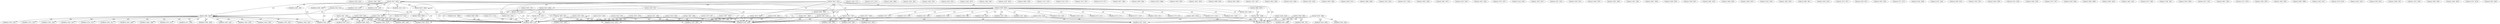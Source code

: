 strict digraph G {
  1 [ label="Unknown: 82F0 : 841F" ];
  2 [ label="Unknown: 3D90 : 3DB7" ];
  3 [ label="Routine: 8B6B : 8B79" ];
  4 [ label="Routine: 8B97 : 8BA6" ];
  5 [ label="Unknown: A0A0 : A11F" ];
  6 [ label="DataBlock: 3E08 : 3E17" ];
  7 [ label="Routine: 9680 : 96A1" ];
  8 [ label="Unknown: 9179 : 917E" ];
  9 [ label="Unknown: AF80 : B8FF" ];
  10 [ label="Unknown: 3E58 : 3E5F" ];
  11 [ label="DataBlock: 3E60 : 3E6F" ];
  12 [ label="DataBlock: E100 : E2FF" ];
  13 [ label="Routine: 8912 : 89C3" ];
  14 [ label="Routine: 9078 : 9097" ];
  15 [ label="DataBlock: 5BF8 : 813F" ];
  16 [ label="DataBlock: 85CB : 85DD" ];
  17 [ label="Unknown: 3EA8 : 3F07" ];
  18 [ label="DataBlock: 8278 : 8279" ];
  19 [ label="Routine: 91B6 : 9236" ];
  20 [ label="Routine: 904E : 906B" ];
  21 [ label="DataBlock: 8222 : 8245" ];
  22 [ label="Unknown: 9526 : 9533" ];
  23 [ label="Unknown: A640 : AD7F" ];
  24 [ label="Unknown: A008 : A097" ];
  25 [ label="DataBlock: 4000 : 59FF" ];
  26 [ label="Routine: 89C4 : 8A10" ];
  27 [ label="Routine: 946D : 9485" ];
  28 [ label="Routine: 8A26 : 8A51" ];
  29 [ label="Routine: 9461 : 946C" ];
  30 [ label="DataBlock: 3DB8 : 3DBF" ];
  31 [ label="Routine: 95F8 : 9636" ];
  32 [ label="Routine: 8DD3 : 8DE2" ];
  33 [ label="Unknown: 8ACE : 8B16" ];
  34 [ label="DataBlock: 824C : 824D" ];
  35 [ label="Unknown: B980 : E0FF" ];
  36 [ label="Unknown: A128 : A1CF" ];
  37 [ label="Unknown: 8140 : 8221" ];
  38 [ label="Unknown: 3E18 : 3E47" ];
  39 [ label="Unknown: 8276 : 8277" ];
  40 [ label="Unknown: 8672 : 8694" ];
  41 [ label="Unknown: 9098 : 90A0" ];
  42 [ label="DataBlock: 8250 : 8251" ];
  43 [ label="DataBlock: 865F : 8671" ];
  44 [ label="Routine: 8B36 : 8B6A" ];
  45 [ label="DataBlock: 8554 : 8573" ];
  46 [ label="DataBlock: 857C : 8584" ];
  47 [ label="DataBlock: 3D80 : 3D8F" ];
  48 [ label="DataBlock: 3D00 : 3D07" ];
  49 [ label="DataBlock: 3F08 : 3F0F" ];
  50 [ label="DataBlock: 3DD0 : 3DD7" ];
  51 [ label="DataBlock: 3F90 : 3FA7" ];
  52 [ label="DataBlock: 3E98 : 3EA7" ];
  53 [ label="DataBlock: 3F58 : 3F87" ];
  54 [ label="DataBlock: 3F18 : 3F2F" ];
  55 [ label="DataBlock: 3F38 : 3F4F" ];
  56 [ label="DataBlock: 3E48 : 3E57" ];
  57 [ label="Routine: 9430 : 9451" ];
  58 [ label="DataBlock: 3E78 : 3E7F" ];
  59 [ label="Unknown: 8B7A : 8B96" ];
  60 [ label="Unknown: E300 : FFFF" ];
  61 [ label="Routine: 959A : 95AF" ];
  62 [ label="DataBlock: 8420 : 8424" ];
  63 [ label="DataBlock: 85DF : 85E3" ];
  64 [ label="Routine: 8DA1 : 8DBF" ];
  65 [ label="Unknown: 3DC0 : 3DCF" ];
  66 [ label="DataBlock: 8695 : 869E" ];
  67 [ label="Routine: 8B17 : 8B2B" ];
  68 [ label="DataBlock: A1D0 : A1DF" ];
  69 [ label="DataBlock: 8254 : 8255" ];
  70 [ label="DataBlock: 8284 : 8285" ];
  71 [ label="Routine: 94F9 : 9525" ];
  72 [ label="Unknown: 93BB : 93D0" ];
  73 [ label="Routine: 93B3 : 93BA" ];
  74 [ label="DataBlock: 9DC0 : 9DFF" ];
  75 [ label="Routine: 9660 : 967F" ];
  76 [ label="Unknown: A1E0 : A3F7" ];
  77 [ label="Unknown: 965A : 965F" ];
  78 [ label="DataBlock: AD80 : ADFF" ];
  79 [ label="Routine: 9456 : 9460" ];
  80 [ label="Unknown: 824A : 824B" ];
  81 [ label="Unknown: 8262 : 8263" ];
  82 [ label="Routine: 95B2 : 95C7" ];
  83 [ label="Unknown: 8FFE : 9009" ];
  84 [ label="DataBlock: 8428 : 842B" ];
  85 [ label="Routine: 8F5E : 8F8E" ];
  86 [ label="Unknown: 90D9 : 9132" ];
  87 [ label="DataBlock: 82D0 : 82EF" ];
  88 [ label="DataBlock: 9D00 : 9D7F" ];
  89 [ label="DataBlock: A5FF : A63F" ];
  90 [ label="Unknown: 90B6 : 90BF" ];
  91 [ label="Unknown: 8425 : 8425" ];
  92 [ label="Unknown: 8A11 : 8A25" ];
  93 [ label="DataBlock: 825C : 825D" ];
  94 [ label="Unknown: 8E5E : 8ED3" ];
  95 [ label="Unknown: 906C : 9077" ];
  96 [ label="Routine: 9534 : 953A" ];
  97 [ label="Unknown: 825E : 825F" ];
  98 [ label="Routine: 900A : 9028" ];
  99 [ label="Routine: 8DC0 : 8DD2" ];
  100 [ label="Routine: 8D33 : 8DA0" ];
  101 [ label="Unknown: 842C : 8553" ];
  102 [ label="Unknown: 827E : 827F" ];
  103 [ label="Unknown: 91A8 : 91B5" ];
  104 [ label="Unknown: 3F30 : 3F37" ];
  105 [ label="Unknown: 8252 : 8253" ];
  106 [ label="Routine: 9486 : 9489" ];
  107 [ label="Unknown: 8246 : 8247" ];
  108 [ label="DataBlock: 8268 : 8269" ];
  109 [ label="Unknown: 95DE : 95F7" ];
  110 [ label="Unknown: 85DE : 85DE" ];
  111 [ label="Unknown: 8282 : 8283" ];
  112 [ label="Unknown: 8B2C : 8B35" ];
  113 [ label="Routine: 915C : 9178" ];
  114 [ label="Unknown: 9C80 : 9CFF" ];
  115 [ label="DataBlock: 8248 : 8249" ];
  116 [ label="Unknown: 8266 : 8267" ];
  117 [ label="Routine: 90A1 : 90B5" ];
  118 [ label="Unknown: 0000 : 3CFF" ];
  119 [ label="DataBlock: A120 : A127" ];
  120 [ label="DataBlock: 8264 : 8265" ];
  121 [ label="DataBlock: 826C : 826D" ];
  122 [ label="DataBlock: 8426 : 8426" ];
  123 [ label="Unknown: 94B0 : 94F8" ];
  124 [ label="Unknown: 3D08 : 3D7F" ];
  125 [ label="Routine: 90C0 : 90D8" ];
  126 [ label="Routine: 8E36 : 8E5D" ];
  127 [ label="Routine: 95C8 : 95DD" ];
  128 [ label="Routine: 8FBC : 8FDB" ];
  129 [ label="Routine: 8ED4 : 8EF3" ];
  130 [ label="Routine: 9452 : 9455" ];
  131 [ label="Routine: 93D1 : 93F2" ];
  132 [ label="Routine: 948A : 94AF" ];
  133 [ label="Routine: 9032 : 904D" ];
  134 [ label="Routine: 8FDC : 8FFD" ];
  135 [ label="Routine: 9133 : 9155" ];
  136 [ label="Routine: 917F : 91A7" ];
  137 [ label="Unknown: 824E : 824F" ];
  138 [ label="Unknown: 3E80 : 3E97" ];
  139 [ label="Unknown: 869F : 8911" ];
  140 [ label="DataBlock: 8258 : 8259" ];
  141 [ label="DataBlock: A5C8 : A5C8" ];
  142 [ label="Routine: 8EFA : 8F5D" ];
  143 [ label="Unknown: 8585 : 85CA" ];
  144 [ label="DataBlock: 9C60 : 9C7F" ];
  145 [ label="DataBlock: AF00 : AF7F" ];
  146 [ label="DataBlock: B900 : B97F" ];
  147 [ label="DataBlock: 8260 : 8261" ];
  148 [ label="Unknown: 3F10 : 3F17" ];
  149 [ label="Unknown: 8256 : 8257" ];
  150 [ label="Unknown: 93F3 : 942F" ];
  151 [ label="DataBlock: A000 : A007" ];
  152 [ label="DataBlock: A3F8 : A3FF" ];
  153 [ label="Unknown: 8272 : 8273" ];
  154 [ label="DataBlock: A098 : A09F" ];
  155 [ label="DataBlock: A4AD : A4FF" ];
  156 [ label="Routine: 9637 : 9659" ];
  157 [ label="Unknown: 826A : 826B" ];
  158 [ label="Unknown: 8A52 : 8AAA" ];
  159 [ label="Unknown: 8286 : 82CF" ];
  160 [ label="Unknown: 3F50 : 3F57" ];
  161 [ label="Unknown: 9E00 : 9FFF" ];
  162 [ label="Unknown: 825A : 825B" ];
  163 [ label="Routine: 8AAB : 8ACD" ];
  164 [ label="Unknown: 826E : 826F" ];
  165 [ label="Unknown: 3E70 : 3E77" ];
  166 [ label="Unknown: 953B : 9599" ];
  167 [ label="DataBlock: 8270 : 8271" ];
  168 [ label="DataBlock: 8274 : 8275" ];
  169 [ label="DataBlock: 827C : 827D" ];
  170 [ label="DataBlock: 8280 : 8281" ];
  171 [ label="Unknown: 9D80 : 9DBF" ];
  172 [ label="Unknown: 8DE3 : 8E35" ];
  173 [ label="Unknown: A400 : A4AC" ];
  174 [ label="Unknown: 9237 : 93B2" ];
  175 [ label="Unknown: 5A00 : 5BF7" ];
  176 [ label="Unknown: 8EF4 : 8EF9" ];
  177 [ label="Unknown: 8427 : 8427" ];
  178 [ label="Unknown: 8BA7 : 8D32" ];
  179 [ label="Unknown: 827A : 827B" ];
  180 [ label="Unknown: 3FA8 : 3FFF" ];
  181 [ label="Unknown: 3F88 : 3F8F" ];
  182 [ label="Unknown: 8F8F : 8FBB" ];
  183 [ label="Unknown: A500 : A5C7" ];
  184 [ label="Unknown: 9156 : 915B" ];
  185 [ label="Unknown: 96A2 : 9C5F" ];
  186 [ label="Unknown: 9029 : 9031" ];
  187 [ label="Unknown: 3DD8 : 3E07" ];
  188 [ label="Unknown: A5C9 : A5FE" ];
  189 [ label="Unknown: 95B0 : 95B1" ];
  190 [ label="Unknown: AE00 : AEFF" ];
  191 [ label="Unknown: 8574 : 857B" ];
  192 [ label="Unknown: 85E4 : 865E" ];
  3 -> 4 [ label="null" ];
  7 -> 6 [ label="null" ];
  7 -> 11 [ label="null" ];
  13 -> 12 [ label="null" ];
  14 -> 15 [ label="null" ];
  14 -> 16 [ label="null" ];
  19 -> 18 [ label="null" ];
  20 -> 15 [ label="RET" ];
  20 -> 16 [ label="RET" ];
  19 -> 21 [ label="null" ];
  26 -> 25 [ label="null" ];
  27 -> 25 [ label="null" ];
  28 -> 25 [ label="null" ];
  29 -> 25 [ label="null" ];
  13 -> 25 [ label="null" ];
  7 -> 25 [ label="null" ];
  7 -> 30 [ label="null" ];
  31 -> 15 [ label="null" ];
  31 -> 16 [ label="null" ];
  31 -> 31 [ label="null" ];
  26 -> 32 [ label="null" ];
  32 -> 16 [ label="null" ];
  19 -> 34 [ label="null" ];
  19 -> 42 [ label="null" ];
  44 -> 43 [ label="null" ];
  13 -> 7 [ label="null" ];
  7 -> 45 [ label="null" ];
  28 -> 7 [ label="null" ];
  7 -> 46 [ label="null" ];
  7 -> 15 [ label="null" ];
  7 -> 47 [ label="null" ];
  7 -> 48 [ label="null" ];
  7 -> 49 [ label="null" ];
  7 -> 50 [ label="null" ];
  7 -> 51 [ label="null" ];
  7 -> 52 [ label="null" ];
  7 -> 53 [ label="null" ];
  7 -> 54 [ label="null" ];
  7 -> 55 [ label="null" ];
  7 -> 7 [ label="null" ];
  7 -> 56 [ label="null" ];
  57 -> 7 [ label="null" ];
  7 -> 58 [ label="null" ];
  61 -> 62 [ label="null" ];
  61 -> 16 [ label="null" ];
  61 -> 63 [ label="null" ];
  61 -> 15 [ label="null" ];
  64 -> 15 [ label="null" ];
  44 -> 63 [ label="null" ];
  44 -> 66 [ label="null" ];
  44 -> 15 [ label="null" ];
  44 -> 16 [ label="null" ];
  67 -> 16 [ label="null" ];
  13 -> 68 [ label="null" ];
  19 -> 69 [ label="null" ];
  19 -> 70 [ label="null" ];
  26 -> 71 [ label="null" ];
  71 -> 15 [ label="null" ];
  75 -> 74 [ label="null" ];
  79 -> 78 [ label="null" ];
  29 -> 78 [ label="null" ];
  82 -> 75 [ label="null" ];
  82 -> 15 [ label="null" ];
  85 -> 84 [ label="null" ];
  75 -> 87 [ label="null" ];
  75 -> 88 [ label="null" ];
  75 -> 15 [ label="null" ];
  75 -> 16 [ label="null" ];
  75 -> 89 [ label="null" ];
  19 -> 93 [ label="null" ];
  28 -> 16 [ label="null" ];
  28 -> 15 [ label="null" ];
  26 -> 96 [ label="null" ];
  96 -> 62 [ label="null" ];
  98 -> 15 [ label="null" ];
  98 -> 16 [ label="null" ];
  99 -> 15 [ label="null" ];
  100 -> 99 [ label="null" ];
  106 -> 15 [ label="null" ];
  19 -> 108 [ label="null" ];
  113 -> 15 [ label="null" ];
  19 -> 115 [ label="null" ];
  117 -> 15 [ label="null" ];
  117 -> 16 [ label="null" ];
  13 -> 119 [ label="null" ];
  19 -> 120 [ label="null" ];
  19 -> 121 [ label="null" ];
  85 -> 122 [ label="null" ];
  85 -> 62 [ label="null" ];
  85 -> 16 [ label="null" ];
  79 -> 88 [ label="null" ];
  29 -> 88 [ label="null" ];
  13 -> 15 [ label="null" ];
  57 -> 15 [ label="null" ];
  125 -> 15 [ label="null" ];
  19 -> 15 [ label="null" ];
  126 -> 15 [ label="null" ];
  26 -> 15 [ label="null" ];
  127 -> 15 [ label="null" ];
  128 -> 15 [ label="null" ];
  129 -> 15 [ label="null" ];
  130 -> 15 [ label="null" ];
  131 -> 15 [ label="null" ];
  100 -> 15 [ label="null" ];
  132 -> 15 [ label="null" ];
  133 -> 15 [ label="null" ];
  134 -> 15 [ label="null" ];
  79 -> 15 [ label="null" ];
  29 -> 15 [ label="null" ];
  27 -> 15 [ label="null" ];
  135 -> 15 [ label="null" ];
  136 -> 15 [ label="null" ];
  126 -> 16 [ label="null" ];
  19 -> 87 [ label="null" ];
  19 -> 140 [ label="null" ];
  131 -> 141 [ label="null" ];
  142 -> 63 [ label="null" ];
  142 -> 16 [ label="null" ];
  26 -> 125 [ label="null" ];
  26 -> 63 [ label="null" ];
  26 -> 127 [ label="null" ];
  26 -> 19 [ label="null" ];
  26 -> 131 [ label="null" ];
  26 -> 16 [ label="null" ];
  13 -> 79 [ label="null" ];
  19 -> 79 [ label="null" ];
  79 -> 144 [ label="null" ];
  79 -> 145 [ label="null" ];
  79 -> 146 [ label="null" ];
  125 -> 135 [ label="null" ];
  29 -> 144 [ label="null" ];
  134 -> 16 [ label="null" ];
  19 -> 147 [ label="null" ];
  129 -> 16 [ label="null" ];
  13 -> 151 [ label="null" ];
  13 -> 152 [ label="null" ];
  131 -> 152 [ label="null" ];
  132 -> 62 [ label="null" ];
  132 -> 16 [ label="null" ];
  13 -> 62 [ label="null" ];
  13 -> 154 [ label="null" ];
  13 -> 100 [ label="null" ];
  13 -> 63 [ label="null" ];
  13 -> 16 [ label="null" ];
  13 -> 13 [ label="null" ];
  29 -> 145 [ label="null" ];
  29 -> 146 [ label="null" ];
  131 -> 155 [ label="null" ];
  57 -> 155 [ label="null" ];
  156 -> 62 [ label="RET" ];
  156 -> 16 [ label="RET" ];
  4 -> 63 [ label="null" ];
  4 -> 62 [ label="null" ];
  100 -> 100 [ label="null" ];
  133 -> 16 [ label="null" ];
  163 -> 63 [ label="null" ];
  131 -> 89 [ label="null" ];
  19 -> 167 [ label="null" ];
  19 -> 168 [ label="null" ];
  19 -> 169 [ label="null" ];
  19 -> 170 [ label="null" ];
  131 -> 62 [ label="null" ];
  57 -> 16 [ label="null" ];
  127 -> 16 [ label="null" ];
  128 -> 16 [ label="null" ];
}

